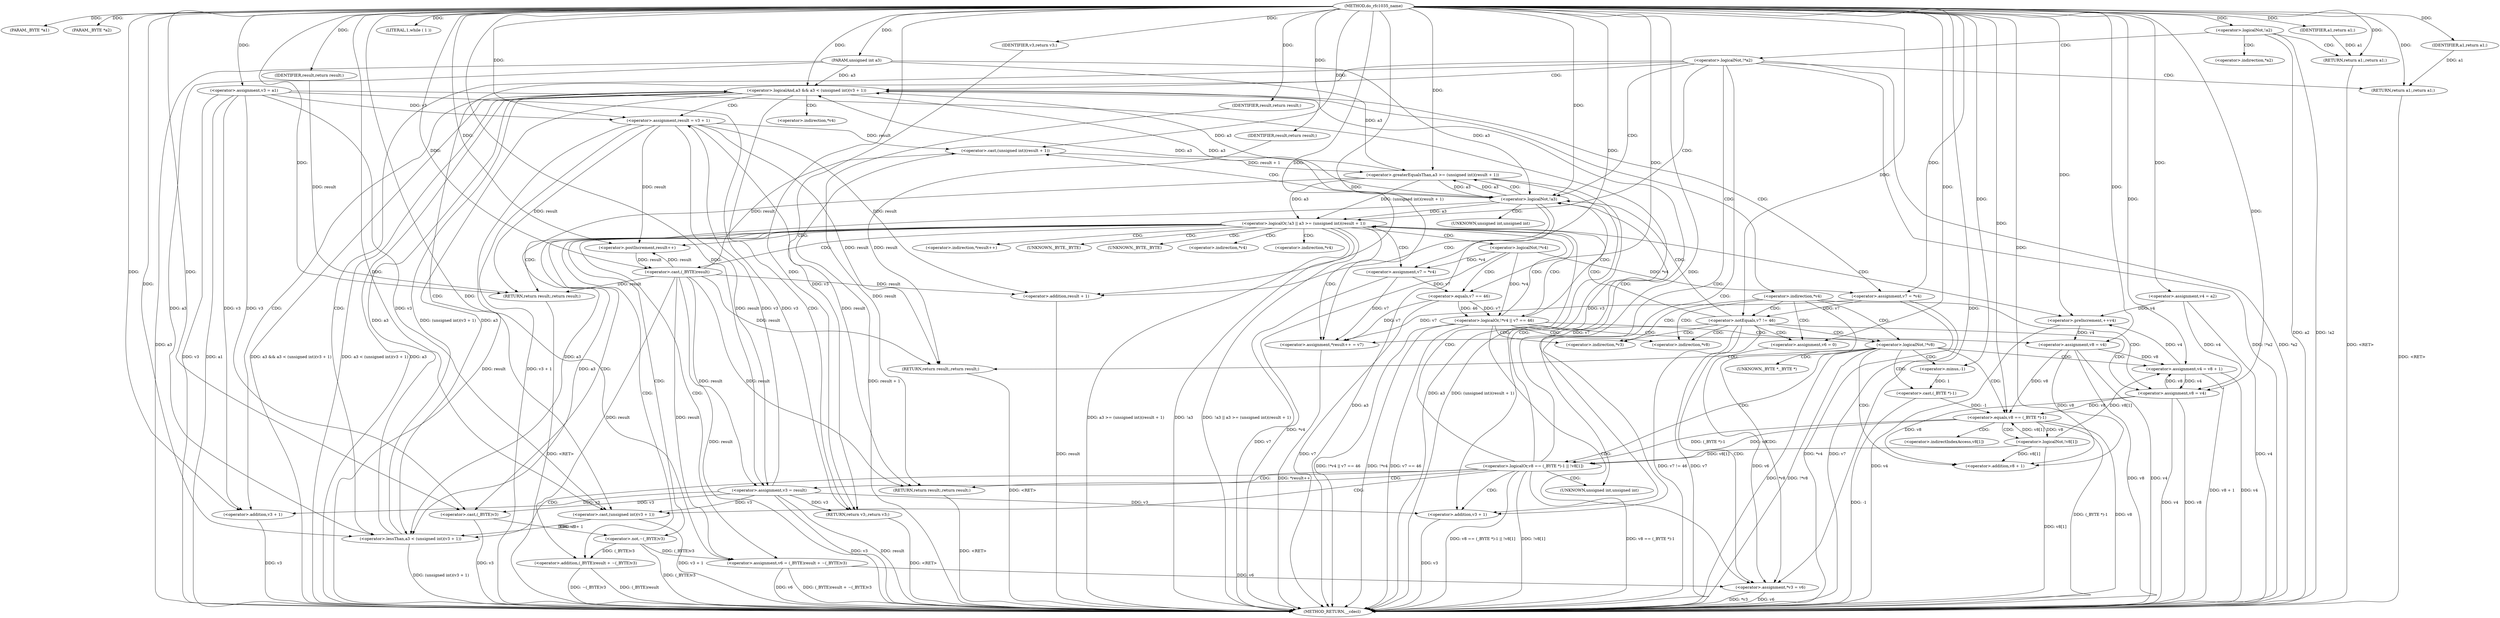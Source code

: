 digraph do_rfc1035_name {  
"1000107" [label = "(METHOD,do_rfc1035_name)" ]
"1000255" [label = "(METHOD_RETURN,__cdecl)" ]
"1000108" [label = "(PARAM,_BYTE *a1)" ]
"1000109" [label = "(PARAM,_BYTE *a2)" ]
"1000110" [label = "(PARAM,unsigned int a3)" ]
"1000118" [label = "(<operator>.assignment,v3 = a1)" ]
"1000121" [label = "(<operator>.assignment,v4 = a2)" ]
"1000125" [label = "(<operator>.logicalNot,!a2)" ]
"1000127" [label = "(RETURN,return a1;,return a1;)" ]
"1000128" [label = "(IDENTIFIER,a1,return a1;)" ]
"1000130" [label = "(<operator>.logicalNot,!*a2)" ]
"1000133" [label = "(RETURN,return a1;,return a1;)" ]
"1000134" [label = "(IDENTIFIER,a1,return a1;)" ]
"1000136" [label = "(LITERAL,1,while ( 1 ))" ]
"1000139" [label = "(<operator>.logicalAnd,a3 && a3 < (unsigned int)(v3 + 1))" ]
"1000141" [label = "(<operator>.lessThan,a3 < (unsigned int)(v3 + 1))" ]
"1000143" [label = "(<operator>.cast,(unsigned int)(v3 + 1))" ]
"1000145" [label = "(<operator>.addition,v3 + 1)" ]
"1000148" [label = "(RETURN,return v3;,return v3;)" ]
"1000149" [label = "(IDENTIFIER,v3,return v3;)" ]
"1000150" [label = "(<operator>.assignment,result = v3 + 1)" ]
"1000152" [label = "(<operator>.addition,v3 + 1)" ]
"1000155" [label = "(<operator>.assignment,v7 = *v4)" ]
"1000164" [label = "(<operator>.notEquals,v7 != 46)" ]
"1000168" [label = "(<operator>.assignment,v8 = v4)" ]
"1000171" [label = "(<operator>.assignment,v6 = 0)" ]
"1000175" [label = "(<operator>.assignment,*v3 = v6)" ]
"1000180" [label = "(<operator>.logicalNot,!*v8)" ]
"1000183" [label = "(RETURN,return result;,return result;)" ]
"1000184" [label = "(IDENTIFIER,result,return result;)" ]
"1000185" [label = "(<operator>.assignment,v4 = v8 + 1)" ]
"1000187" [label = "(<operator>.addition,v8 + 1)" ]
"1000191" [label = "(<operator>.logicalOr,v8 == (_BYTE *)-1 || !v8[1])" ]
"1000192" [label = "(<operator>.equals,v8 == (_BYTE *)-1)" ]
"1000194" [label = "(<operator>.cast,(_BYTE *)-1)" ]
"1000196" [label = "(<operator>.minus,-1)" ]
"1000198" [label = "(<operator>.logicalNot,!v8[1])" ]
"1000202" [label = "(RETURN,return result;,return result;)" ]
"1000203" [label = "(IDENTIFIER,result,return result;)" ]
"1000204" [label = "(<operator>.assignment,v3 = result)" ]
"1000208" [label = "(<operator>.logicalOr,!a3 || a3 >= (unsigned int)(result + 1))" ]
"1000209" [label = "(<operator>.logicalNot,!a3)" ]
"1000211" [label = "(<operator>.greaterEqualsThan,a3 >= (unsigned int)(result + 1))" ]
"1000213" [label = "(<operator>.cast,(unsigned int)(result + 1))" ]
"1000215" [label = "(<operator>.addition,result + 1)" ]
"1000219" [label = "(<operator>.assignment,*result++ = v7)" ]
"1000221" [label = "(<operator>.postIncrement,result++)" ]
"1000224" [label = "(<operator>.preIncrement,++v4)" ]
"1000226" [label = "(<operator>.assignment,v6 = (_BYTE)result + ~(_BYTE)v3)" ]
"1000228" [label = "(<operator>.addition,(_BYTE)result + ~(_BYTE)v3)" ]
"1000229" [label = "(<operator>.cast,(_BYTE)result)" ]
"1000232" [label = "(<operator>.not,~(_BYTE)v3)" ]
"1000233" [label = "(<operator>.cast,(_BYTE)v3)" ]
"1000236" [label = "(<operator>.assignment,v7 = *v4)" ]
"1000241" [label = "(<operator>.logicalOr,!*v4 || v7 == 46)" ]
"1000242" [label = "(<operator>.logicalNot,!*v4)" ]
"1000245" [label = "(<operator>.equals,v7 == 46)" ]
"1000249" [label = "(<operator>.assignment,v8 = v4)" ]
"1000253" [label = "(RETURN,return result;,return result;)" ]
"1000254" [label = "(IDENTIFIER,result,return result;)" ]
"1000131" [label = "(<operator>.indirection,*a2)" ]
"1000144" [label = "(UNKNOWN,unsigned int,unsigned int)" ]
"1000157" [label = "(<operator>.indirection,*v4)" ]
"1000160" [label = "(<operator>.indirection,*v4)" ]
"1000176" [label = "(<operator>.indirection,*v3)" ]
"1000181" [label = "(<operator>.indirection,*v8)" ]
"1000195" [label = "(UNKNOWN,_BYTE *,_BYTE *)" ]
"1000199" [label = "(<operator>.indirectIndexAccess,v8[1])" ]
"1000214" [label = "(UNKNOWN,unsigned int,unsigned int)" ]
"1000220" [label = "(<operator>.indirection,*result++)" ]
"1000230" [label = "(UNKNOWN,_BYTE,_BYTE)" ]
"1000234" [label = "(UNKNOWN,_BYTE,_BYTE)" ]
"1000238" [label = "(<operator>.indirection,*v4)" ]
"1000243" [label = "(<operator>.indirection,*v4)" ]
  "1000202" -> "1000255"  [ label = "DDG: <RET>"] 
  "1000148" -> "1000255"  [ label = "DDG: <RET>"] 
  "1000183" -> "1000255"  [ label = "DDG: <RET>"] 
  "1000232" -> "1000255"  [ label = "DDG: (_BYTE)v3"] 
  "1000118" -> "1000255"  [ label = "DDG: v3"] 
  "1000249" -> "1000255"  [ label = "DDG: v4"] 
  "1000211" -> "1000255"  [ label = "DDG: a3"] 
  "1000180" -> "1000255"  [ label = "DDG: *v8"] 
  "1000164" -> "1000255"  [ label = "DDG: v7 != 46"] 
  "1000242" -> "1000255"  [ label = "DDG: *v4"] 
  "1000192" -> "1000255"  [ label = "DDG: (_BYTE *)-1"] 
  "1000141" -> "1000255"  [ label = "DDG: (unsigned int)(v3 + 1)"] 
  "1000204" -> "1000255"  [ label = "DDG: v3"] 
  "1000191" -> "1000255"  [ label = "DDG: v8 == (_BYTE *)-1 || !v8[1]"] 
  "1000198" -> "1000255"  [ label = "DDG: v8[1]"] 
  "1000118" -> "1000255"  [ label = "DDG: a1"] 
  "1000139" -> "1000255"  [ label = "DDG: a3 && a3 < (unsigned int)(v3 + 1)"] 
  "1000121" -> "1000255"  [ label = "DDG: v4"] 
  "1000211" -> "1000255"  [ label = "DDG: (unsigned int)(result + 1)"] 
  "1000175" -> "1000255"  [ label = "DDG: v6"] 
  "1000208" -> "1000255"  [ label = "DDG: a3 >= (unsigned int)(result + 1)"] 
  "1000245" -> "1000255"  [ label = "DDG: v7"] 
  "1000155" -> "1000255"  [ label = "DDG: *v4"] 
  "1000228" -> "1000255"  [ label = "DDG: (_BYTE)result"] 
  "1000150" -> "1000255"  [ label = "DDG: v3 + 1"] 
  "1000219" -> "1000255"  [ label = "DDG: *result++"] 
  "1000130" -> "1000255"  [ label = "DDG: !*a2"] 
  "1000241" -> "1000255"  [ label = "DDG: !*v4 || v7 == 46"] 
  "1000110" -> "1000255"  [ label = "DDG: a3"] 
  "1000249" -> "1000255"  [ label = "DDG: v8"] 
  "1000226" -> "1000255"  [ label = "DDG: v6"] 
  "1000152" -> "1000255"  [ label = "DDG: v3"] 
  "1000180" -> "1000255"  [ label = "DDG: !*v8"] 
  "1000213" -> "1000255"  [ label = "DDG: result + 1"] 
  "1000236" -> "1000255"  [ label = "DDG: v7"] 
  "1000228" -> "1000255"  [ label = "DDG: ~(_BYTE)v3"] 
  "1000192" -> "1000255"  [ label = "DDG: v8"] 
  "1000130" -> "1000255"  [ label = "DDG: *a2"] 
  "1000224" -> "1000255"  [ label = "DDG: v4"] 
  "1000168" -> "1000255"  [ label = "DDG: v4"] 
  "1000229" -> "1000255"  [ label = "DDG: result"] 
  "1000191" -> "1000255"  [ label = "DDG: !v8[1]"] 
  "1000208" -> "1000255"  [ label = "DDG: !a3"] 
  "1000208" -> "1000255"  [ label = "DDG: !a3 || a3 >= (unsigned int)(result + 1)"] 
  "1000139" -> "1000255"  [ label = "DDG: a3 < (unsigned int)(v3 + 1)"] 
  "1000125" -> "1000255"  [ label = "DDG: a2"] 
  "1000125" -> "1000255"  [ label = "DDG: !a2"] 
  "1000191" -> "1000255"  [ label = "DDG: v8 == (_BYTE *)-1"] 
  "1000155" -> "1000255"  [ label = "DDG: v7"] 
  "1000204" -> "1000255"  [ label = "DDG: result"] 
  "1000185" -> "1000255"  [ label = "DDG: v8 + 1"] 
  "1000226" -> "1000255"  [ label = "DDG: (_BYTE)result + ~(_BYTE)v3"] 
  "1000241" -> "1000255"  [ label = "DDG: !*v4"] 
  "1000175" -> "1000255"  [ label = "DDG: *v3"] 
  "1000194" -> "1000255"  [ label = "DDG: -1"] 
  "1000168" -> "1000255"  [ label = "DDG: v8"] 
  "1000139" -> "1000255"  [ label = "DDG: a3"] 
  "1000143" -> "1000255"  [ label = "DDG: v3 + 1"] 
  "1000215" -> "1000255"  [ label = "DDG: result"] 
  "1000209" -> "1000255"  [ label = "DDG: a3"] 
  "1000145" -> "1000255"  [ label = "DDG: v3"] 
  "1000241" -> "1000255"  [ label = "DDG: v7 == 46"] 
  "1000164" -> "1000255"  [ label = "DDG: v7"] 
  "1000233" -> "1000255"  [ label = "DDG: v3"] 
  "1000150" -> "1000255"  [ label = "DDG: result"] 
  "1000185" -> "1000255"  [ label = "DDG: v4"] 
  "1000127" -> "1000255"  [ label = "DDG: <RET>"] 
  "1000253" -> "1000255"  [ label = "DDG: <RET>"] 
  "1000133" -> "1000255"  [ label = "DDG: <RET>"] 
  "1000107" -> "1000108"  [ label = "DDG: "] 
  "1000107" -> "1000109"  [ label = "DDG: "] 
  "1000107" -> "1000110"  [ label = "DDG: "] 
  "1000107" -> "1000118"  [ label = "DDG: "] 
  "1000107" -> "1000121"  [ label = "DDG: "] 
  "1000107" -> "1000125"  [ label = "DDG: "] 
  "1000128" -> "1000127"  [ label = "DDG: a1"] 
  "1000107" -> "1000127"  [ label = "DDG: "] 
  "1000107" -> "1000128"  [ label = "DDG: "] 
  "1000134" -> "1000133"  [ label = "DDG: a1"] 
  "1000107" -> "1000133"  [ label = "DDG: "] 
  "1000107" -> "1000134"  [ label = "DDG: "] 
  "1000107" -> "1000136"  [ label = "DDG: "] 
  "1000211" -> "1000139"  [ label = "DDG: a3"] 
  "1000141" -> "1000139"  [ label = "DDG: a3"] 
  "1000209" -> "1000139"  [ label = "DDG: a3"] 
  "1000110" -> "1000139"  [ label = "DDG: a3"] 
  "1000107" -> "1000139"  [ label = "DDG: "] 
  "1000141" -> "1000139"  [ label = "DDG: (unsigned int)(v3 + 1)"] 
  "1000211" -> "1000141"  [ label = "DDG: a3"] 
  "1000139" -> "1000141"  [ label = "DDG: a3"] 
  "1000209" -> "1000141"  [ label = "DDG: a3"] 
  "1000110" -> "1000141"  [ label = "DDG: a3"] 
  "1000107" -> "1000141"  [ label = "DDG: "] 
  "1000143" -> "1000141"  [ label = "DDG: v3 + 1"] 
  "1000204" -> "1000143"  [ label = "DDG: v3"] 
  "1000118" -> "1000143"  [ label = "DDG: v3"] 
  "1000107" -> "1000143"  [ label = "DDG: "] 
  "1000204" -> "1000145"  [ label = "DDG: v3"] 
  "1000118" -> "1000145"  [ label = "DDG: v3"] 
  "1000107" -> "1000145"  [ label = "DDG: "] 
  "1000149" -> "1000148"  [ label = "DDG: v3"] 
  "1000204" -> "1000148"  [ label = "DDG: v3"] 
  "1000118" -> "1000148"  [ label = "DDG: v3"] 
  "1000107" -> "1000148"  [ label = "DDG: "] 
  "1000107" -> "1000149"  [ label = "DDG: "] 
  "1000204" -> "1000150"  [ label = "DDG: v3"] 
  "1000118" -> "1000150"  [ label = "DDG: v3"] 
  "1000107" -> "1000150"  [ label = "DDG: "] 
  "1000204" -> "1000152"  [ label = "DDG: v3"] 
  "1000118" -> "1000152"  [ label = "DDG: v3"] 
  "1000107" -> "1000152"  [ label = "DDG: "] 
  "1000242" -> "1000155"  [ label = "DDG: *v4"] 
  "1000107" -> "1000155"  [ label = "DDG: "] 
  "1000155" -> "1000164"  [ label = "DDG: v7"] 
  "1000107" -> "1000164"  [ label = "DDG: "] 
  "1000121" -> "1000168"  [ label = "DDG: v4"] 
  "1000185" -> "1000168"  [ label = "DDG: v4"] 
  "1000107" -> "1000168"  [ label = "DDG: "] 
  "1000107" -> "1000171"  [ label = "DDG: "] 
  "1000226" -> "1000175"  [ label = "DDG: v6"] 
  "1000171" -> "1000175"  [ label = "DDG: v6"] 
  "1000107" -> "1000175"  [ label = "DDG: "] 
  "1000184" -> "1000183"  [ label = "DDG: result"] 
  "1000229" -> "1000183"  [ label = "DDG: result"] 
  "1000150" -> "1000183"  [ label = "DDG: result"] 
  "1000107" -> "1000184"  [ label = "DDG: "] 
  "1000198" -> "1000185"  [ label = "DDG: v8[1]"] 
  "1000249" -> "1000185"  [ label = "DDG: v8"] 
  "1000168" -> "1000185"  [ label = "DDG: v8"] 
  "1000107" -> "1000185"  [ label = "DDG: "] 
  "1000198" -> "1000187"  [ label = "DDG: v8[1]"] 
  "1000249" -> "1000187"  [ label = "DDG: v8"] 
  "1000168" -> "1000187"  [ label = "DDG: v8"] 
  "1000107" -> "1000187"  [ label = "DDG: "] 
  "1000192" -> "1000191"  [ label = "DDG: v8"] 
  "1000192" -> "1000191"  [ label = "DDG: (_BYTE *)-1"] 
  "1000198" -> "1000192"  [ label = "DDG: v8[1]"] 
  "1000107" -> "1000192"  [ label = "DDG: "] 
  "1000249" -> "1000192"  [ label = "DDG: v8"] 
  "1000168" -> "1000192"  [ label = "DDG: v8"] 
  "1000194" -> "1000192"  [ label = "DDG: -1"] 
  "1000196" -> "1000194"  [ label = "DDG: 1"] 
  "1000107" -> "1000196"  [ label = "DDG: "] 
  "1000198" -> "1000191"  [ label = "DDG: v8[1]"] 
  "1000192" -> "1000198"  [ label = "DDG: v8"] 
  "1000203" -> "1000202"  [ label = "DDG: result"] 
  "1000229" -> "1000202"  [ label = "DDG: result"] 
  "1000150" -> "1000202"  [ label = "DDG: result"] 
  "1000107" -> "1000203"  [ label = "DDG: "] 
  "1000229" -> "1000204"  [ label = "DDG: result"] 
  "1000150" -> "1000204"  [ label = "DDG: result"] 
  "1000107" -> "1000204"  [ label = "DDG: "] 
  "1000209" -> "1000208"  [ label = "DDG: a3"] 
  "1000211" -> "1000209"  [ label = "DDG: a3"] 
  "1000139" -> "1000209"  [ label = "DDG: a3"] 
  "1000110" -> "1000209"  [ label = "DDG: a3"] 
  "1000107" -> "1000209"  [ label = "DDG: "] 
  "1000211" -> "1000208"  [ label = "DDG: a3"] 
  "1000211" -> "1000208"  [ label = "DDG: (unsigned int)(result + 1)"] 
  "1000209" -> "1000211"  [ label = "DDG: a3"] 
  "1000110" -> "1000211"  [ label = "DDG: a3"] 
  "1000107" -> "1000211"  [ label = "DDG: "] 
  "1000213" -> "1000211"  [ label = "DDG: result + 1"] 
  "1000229" -> "1000213"  [ label = "DDG: result"] 
  "1000150" -> "1000213"  [ label = "DDG: result"] 
  "1000107" -> "1000213"  [ label = "DDG: "] 
  "1000229" -> "1000215"  [ label = "DDG: result"] 
  "1000150" -> "1000215"  [ label = "DDG: result"] 
  "1000107" -> "1000215"  [ label = "DDG: "] 
  "1000245" -> "1000219"  [ label = "DDG: v7"] 
  "1000236" -> "1000219"  [ label = "DDG: v7"] 
  "1000155" -> "1000219"  [ label = "DDG: v7"] 
  "1000164" -> "1000219"  [ label = "DDG: v7"] 
  "1000107" -> "1000219"  [ label = "DDG: "] 
  "1000229" -> "1000221"  [ label = "DDG: result"] 
  "1000150" -> "1000221"  [ label = "DDG: result"] 
  "1000107" -> "1000221"  [ label = "DDG: "] 
  "1000121" -> "1000224"  [ label = "DDG: v4"] 
  "1000185" -> "1000224"  [ label = "DDG: v4"] 
  "1000107" -> "1000224"  [ label = "DDG: "] 
  "1000229" -> "1000226"  [ label = "DDG: result"] 
  "1000232" -> "1000226"  [ label = "DDG: (_BYTE)v3"] 
  "1000107" -> "1000226"  [ label = "DDG: "] 
  "1000229" -> "1000228"  [ label = "DDG: result"] 
  "1000221" -> "1000229"  [ label = "DDG: result"] 
  "1000107" -> "1000229"  [ label = "DDG: "] 
  "1000232" -> "1000228"  [ label = "DDG: (_BYTE)v3"] 
  "1000233" -> "1000232"  [ label = "DDG: v3"] 
  "1000204" -> "1000233"  [ label = "DDG: v3"] 
  "1000118" -> "1000233"  [ label = "DDG: v3"] 
  "1000107" -> "1000233"  [ label = "DDG: "] 
  "1000242" -> "1000236"  [ label = "DDG: *v4"] 
  "1000107" -> "1000236"  [ label = "DDG: "] 
  "1000242" -> "1000241"  [ label = "DDG: *v4"] 
  "1000245" -> "1000241"  [ label = "DDG: v7"] 
  "1000245" -> "1000241"  [ label = "DDG: 46"] 
  "1000236" -> "1000245"  [ label = "DDG: v7"] 
  "1000107" -> "1000245"  [ label = "DDG: "] 
  "1000224" -> "1000249"  [ label = "DDG: v4"] 
  "1000107" -> "1000249"  [ label = "DDG: "] 
  "1000254" -> "1000253"  [ label = "DDG: result"] 
  "1000229" -> "1000253"  [ label = "DDG: result"] 
  "1000150" -> "1000253"  [ label = "DDG: result"] 
  "1000107" -> "1000253"  [ label = "DDG: "] 
  "1000107" -> "1000254"  [ label = "DDG: "] 
  "1000125" -> "1000127"  [ label = "CDG: "] 
  "1000125" -> "1000131"  [ label = "CDG: "] 
  "1000125" -> "1000130"  [ label = "CDG: "] 
  "1000130" -> "1000133"  [ label = "CDG: "] 
  "1000130" -> "1000208"  [ label = "CDG: "] 
  "1000130" -> "1000209"  [ label = "CDG: "] 
  "1000130" -> "1000139"  [ label = "CDG: "] 
  "1000130" -> "1000144"  [ label = "CDG: "] 
  "1000130" -> "1000143"  [ label = "CDG: "] 
  "1000130" -> "1000141"  [ label = "CDG: "] 
  "1000130" -> "1000145"  [ label = "CDG: "] 
  "1000139" -> "1000160"  [ label = "CDG: "] 
  "1000139" -> "1000157"  [ label = "CDG: "] 
  "1000139" -> "1000155"  [ label = "CDG: "] 
  "1000139" -> "1000152"  [ label = "CDG: "] 
  "1000139" -> "1000150"  [ label = "CDG: "] 
  "1000139" -> "1000148"  [ label = "CDG: "] 
  "1000160" -> "1000176"  [ label = "CDG: "] 
  "1000160" -> "1000175"  [ label = "CDG: "] 
  "1000160" -> "1000171"  [ label = "CDG: "] 
  "1000160" -> "1000168"  [ label = "CDG: "] 
  "1000160" -> "1000164"  [ label = "CDG: "] 
  "1000160" -> "1000181"  [ label = "CDG: "] 
  "1000160" -> "1000180"  [ label = "CDG: "] 
  "1000164" -> "1000176"  [ label = "CDG: "] 
  "1000164" -> "1000175"  [ label = "CDG: "] 
  "1000164" -> "1000171"  [ label = "CDG: "] 
  "1000164" -> "1000168"  [ label = "CDG: "] 
  "1000164" -> "1000181"  [ label = "CDG: "] 
  "1000164" -> "1000180"  [ label = "CDG: "] 
  "1000164" -> "1000208"  [ label = "CDG: "] 
  "1000164" -> "1000209"  [ label = "CDG: "] 
  "1000180" -> "1000192"  [ label = "CDG: "] 
  "1000180" -> "1000191"  [ label = "CDG: "] 
  "1000180" -> "1000187"  [ label = "CDG: "] 
  "1000180" -> "1000185"  [ label = "CDG: "] 
  "1000180" -> "1000183"  [ label = "CDG: "] 
  "1000180" -> "1000196"  [ label = "CDG: "] 
  "1000180" -> "1000195"  [ label = "CDG: "] 
  "1000180" -> "1000194"  [ label = "CDG: "] 
  "1000191" -> "1000204"  [ label = "CDG: "] 
  "1000191" -> "1000202"  [ label = "CDG: "] 
  "1000191" -> "1000208"  [ label = "CDG: "] 
  "1000191" -> "1000209"  [ label = "CDG: "] 
  "1000191" -> "1000139"  [ label = "CDG: "] 
  "1000191" -> "1000144"  [ label = "CDG: "] 
  "1000191" -> "1000143"  [ label = "CDG: "] 
  "1000191" -> "1000141"  [ label = "CDG: "] 
  "1000191" -> "1000145"  [ label = "CDG: "] 
  "1000192" -> "1000199"  [ label = "CDG: "] 
  "1000192" -> "1000198"  [ label = "CDG: "] 
  "1000208" -> "1000224"  [ label = "CDG: "] 
  "1000208" -> "1000221"  [ label = "CDG: "] 
  "1000208" -> "1000220"  [ label = "CDG: "] 
  "1000208" -> "1000219"  [ label = "CDG: "] 
  "1000208" -> "1000238"  [ label = "CDG: "] 
  "1000208" -> "1000236"  [ label = "CDG: "] 
  "1000208" -> "1000234"  [ label = "CDG: "] 
  "1000208" -> "1000233"  [ label = "CDG: "] 
  "1000208" -> "1000232"  [ label = "CDG: "] 
  "1000208" -> "1000230"  [ label = "CDG: "] 
  "1000208" -> "1000229"  [ label = "CDG: "] 
  "1000208" -> "1000228"  [ label = "CDG: "] 
  "1000208" -> "1000226"  [ label = "CDG: "] 
  "1000208" -> "1000253"  [ label = "CDG: "] 
  "1000208" -> "1000243"  [ label = "CDG: "] 
  "1000208" -> "1000242"  [ label = "CDG: "] 
  "1000208" -> "1000241"  [ label = "CDG: "] 
  "1000209" -> "1000215"  [ label = "CDG: "] 
  "1000209" -> "1000214"  [ label = "CDG: "] 
  "1000209" -> "1000213"  [ label = "CDG: "] 
  "1000209" -> "1000211"  [ label = "CDG: "] 
  "1000241" -> "1000176"  [ label = "CDG: "] 
  "1000241" -> "1000175"  [ label = "CDG: "] 
  "1000241" -> "1000181"  [ label = "CDG: "] 
  "1000241" -> "1000180"  [ label = "CDG: "] 
  "1000241" -> "1000208"  [ label = "CDG: "] 
  "1000241" -> "1000209"  [ label = "CDG: "] 
  "1000241" -> "1000249"  [ label = "CDG: "] 
  "1000242" -> "1000245"  [ label = "CDG: "] 
}
